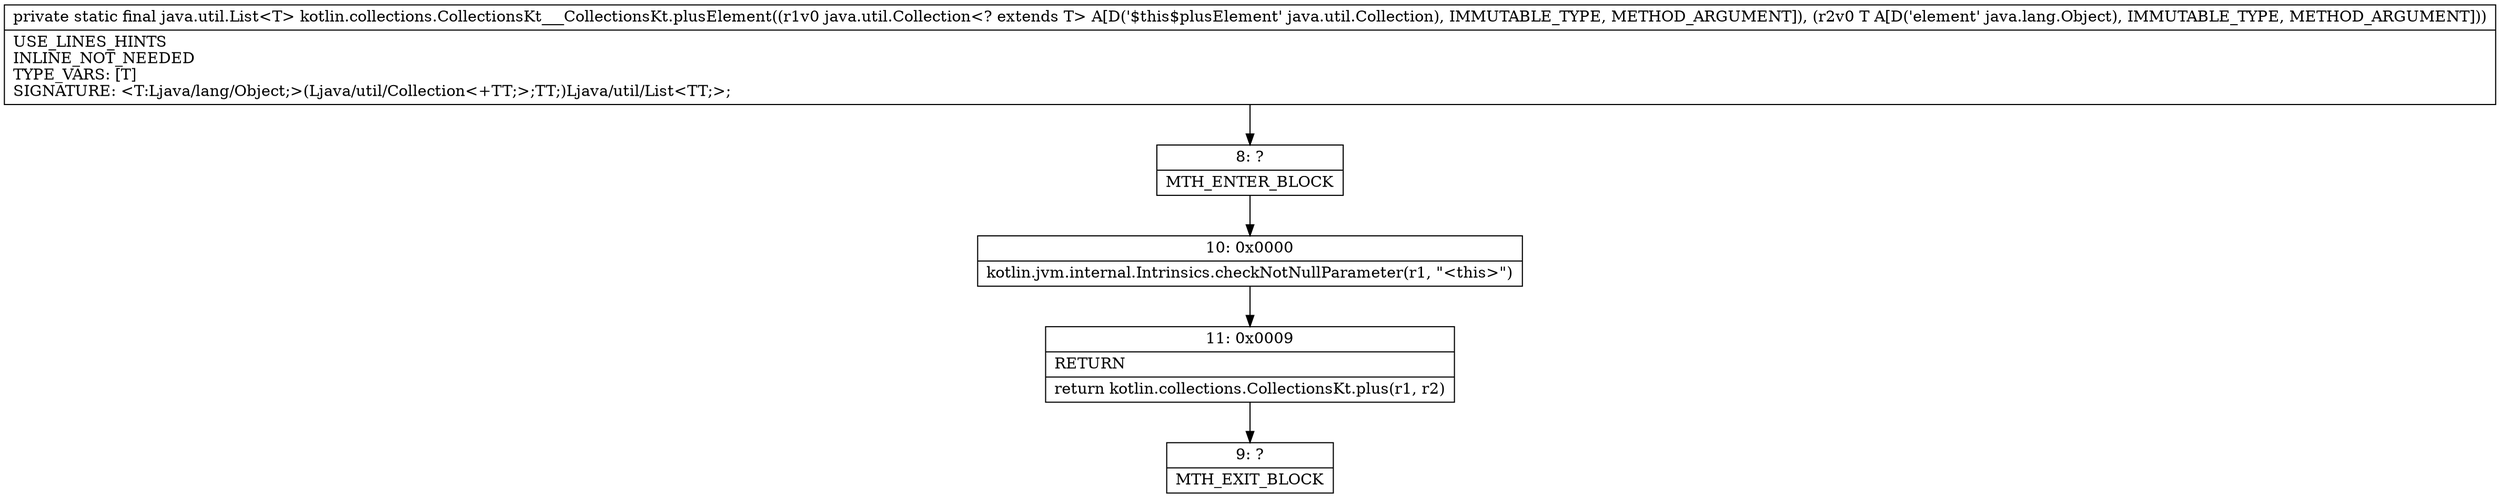 digraph "CFG forkotlin.collections.CollectionsKt___CollectionsKt.plusElement(Ljava\/util\/Collection;Ljava\/lang\/Object;)Ljava\/util\/List;" {
Node_8 [shape=record,label="{8\:\ ?|MTH_ENTER_BLOCK\l}"];
Node_10 [shape=record,label="{10\:\ 0x0000|kotlin.jvm.internal.Intrinsics.checkNotNullParameter(r1, \"\<this\>\")\l}"];
Node_11 [shape=record,label="{11\:\ 0x0009|RETURN\l|return kotlin.collections.CollectionsKt.plus(r1, r2)\l}"];
Node_9 [shape=record,label="{9\:\ ?|MTH_EXIT_BLOCK\l}"];
MethodNode[shape=record,label="{private static final java.util.List\<T\> kotlin.collections.CollectionsKt___CollectionsKt.plusElement((r1v0 java.util.Collection\<? extends T\> A[D('$this$plusElement' java.util.Collection), IMMUTABLE_TYPE, METHOD_ARGUMENT]), (r2v0 T A[D('element' java.lang.Object), IMMUTABLE_TYPE, METHOD_ARGUMENT]))  | USE_LINES_HINTS\lINLINE_NOT_NEEDED\lTYPE_VARS: [T]\lSIGNATURE: \<T:Ljava\/lang\/Object;\>(Ljava\/util\/Collection\<+TT;\>;TT;)Ljava\/util\/List\<TT;\>;\l}"];
MethodNode -> Node_8;Node_8 -> Node_10;
Node_10 -> Node_11;
Node_11 -> Node_9;
}

